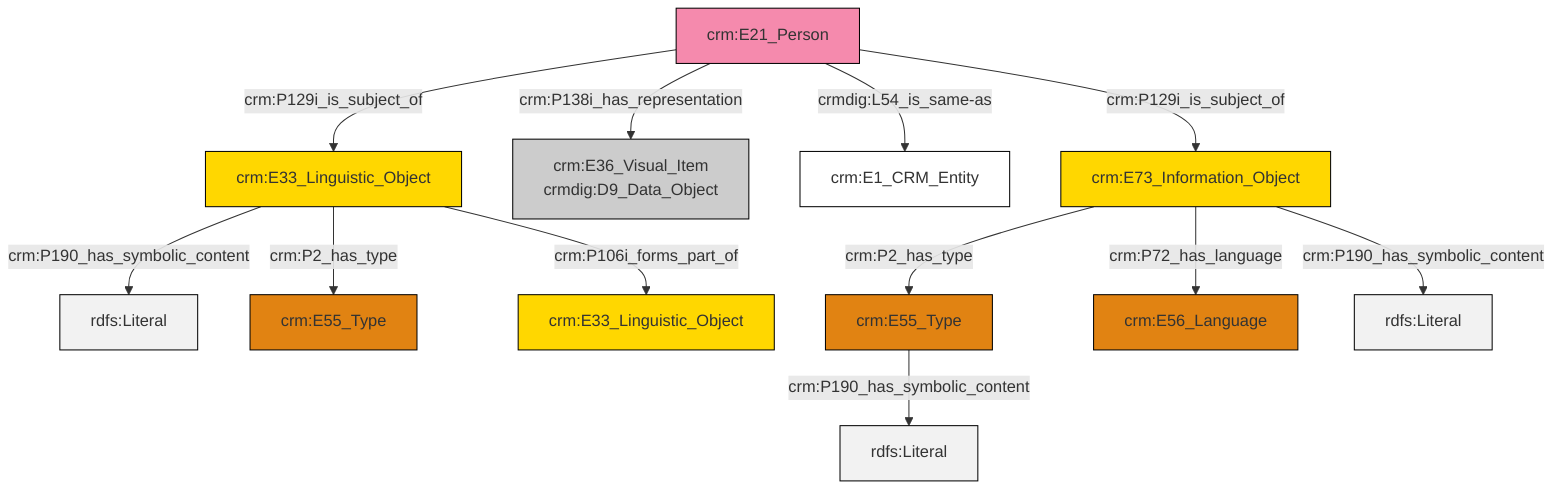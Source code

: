 graph TD
classDef Literal fill:#f2f2f2,stroke:#000000;
classDef CRM_Entity fill:#FFFFFF,stroke:#000000;
classDef Temporal_Entity fill:#00C9E6, stroke:#000000;
classDef Type fill:#E18312, stroke:#000000;
classDef Time-Span fill:#2C9C91, stroke:#000000;
classDef Appellation fill:#FFEB7F, stroke:#000000;
classDef Place fill:#008836, stroke:#000000;
classDef Persistent_Item fill:#B266B2, stroke:#000000;
classDef Conceptual_Object fill:#FFD700, stroke:#000000;
classDef Physical_Thing fill:#D2B48C, stroke:#000000;
classDef Actor fill:#f58aad, stroke:#000000;
classDef PC_Classes fill:#4ce600, stroke:#000000;
classDef Multi fill:#cccccc,stroke:#000000;

0["crm:E33_Linguistic_Object"]:::Conceptual_Object -->|crm:P190_has_symbolic_content| 1[rdfs:Literal]:::Literal
2["crm:E21_Person"]:::Actor -->|crm:P129i_is_subject_of| 0["crm:E33_Linguistic_Object"]:::Conceptual_Object
9["crm:E55_Type"]:::Type -->|crm:P190_has_symbolic_content| 10[rdfs:Literal]:::Literal
0["crm:E33_Linguistic_Object"]:::Conceptual_Object -->|crm:P2_has_type| 5["crm:E55_Type"]:::Type
2["crm:E21_Person"]:::Actor -->|crm:P138i_has_representation| 3["crm:E36_Visual_Item<br>crmdig:D9_Data_Object"]:::Multi
2["crm:E21_Person"]:::Actor -->|crmdig:L54_is_same-as| 18["crm:E1_CRM_Entity"]:::CRM_Entity
12["crm:E73_Information_Object"]:::Conceptual_Object -->|crm:P2_has_type| 9["crm:E55_Type"]:::Type
12["crm:E73_Information_Object"]:::Conceptual_Object -->|crm:P72_has_language| 14["crm:E56_Language"]:::Type
2["crm:E21_Person"]:::Actor -->|crm:P129i_is_subject_of| 12["crm:E73_Information_Object"]:::Conceptual_Object
12["crm:E73_Information_Object"]:::Conceptual_Object -->|crm:P190_has_symbolic_content| 20[rdfs:Literal]:::Literal
0["crm:E33_Linguistic_Object"]:::Conceptual_Object -->|crm:P106i_forms_part_of| 16["crm:E33_Linguistic_Object"]:::Conceptual_Object